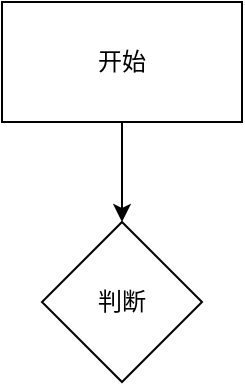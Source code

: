 <mxfile version="13.4.9" type="github">
  <diagram id="6a731a19-8d31-9384-78a2-239565b7b9f0" name="Page-1">
    <mxGraphModel dx="1422" dy="1941" grid="1" gridSize="10" guides="1" tooltips="1" connect="1" arrows="1" fold="1" page="1" pageScale="1" pageWidth="827" pageHeight="1169" background="#ffffff" math="0" shadow="0">
      <root>
        <mxCell id="0" />
        <mxCell id="1" parent="0" />
        <mxCell id="7P367LNqwWd6nnZPo9oB-2257" value="开始" style="rounded=0;whiteSpace=wrap;html=1;" vertex="1" parent="1">
          <mxGeometry x="690" y="-370" width="120" height="60" as="geometry" />
        </mxCell>
        <mxCell id="7P367LNqwWd6nnZPo9oB-2258" value="判断" style="rhombus;whiteSpace=wrap;html=1;" vertex="1" parent="1">
          <mxGeometry x="710" y="-260" width="80" height="80" as="geometry" />
        </mxCell>
        <mxCell id="7P367LNqwWd6nnZPo9oB-2260" value="" style="endArrow=classic;html=1;" edge="1" parent="1" target="7P367LNqwWd6nnZPo9oB-2258">
          <mxGeometry width="50" height="50" relative="1" as="geometry">
            <mxPoint x="750" y="-310" as="sourcePoint" />
            <mxPoint x="920" y="-270" as="targetPoint" />
          </mxGeometry>
        </mxCell>
      </root>
    </mxGraphModel>
  </diagram>
</mxfile>
